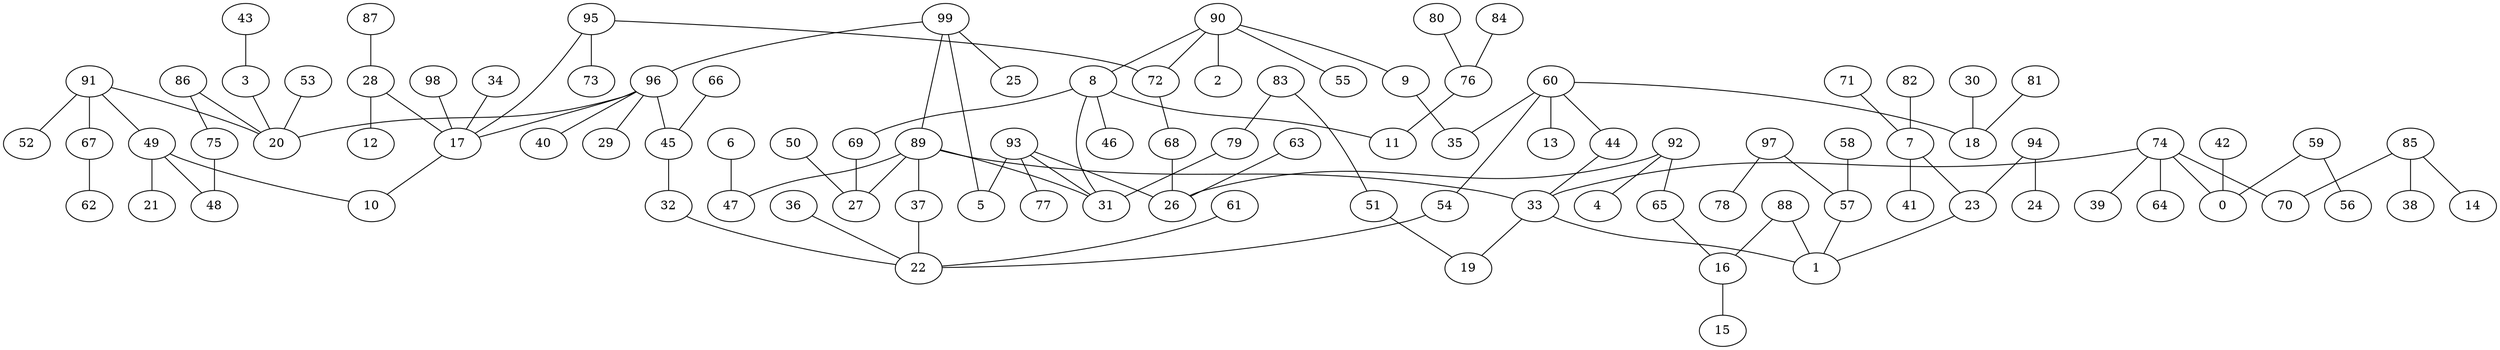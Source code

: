 digraph GG_graph {

subgraph G_graph {
edge [color = black]
"71" -> "7" [dir = none]
"82" -> "7" [dir = none]
"75" -> "48" [dir = none]
"42" -> "0" [dir = none]
"36" -> "22" [dir = none]
"97" -> "78" [dir = none]
"97" -> "57" [dir = none]
"16" -> "15" [dir = none]
"58" -> "57" [dir = none]
"30" -> "18" [dir = none]
"84" -> "76" [dir = none]
"80" -> "76" [dir = none]
"87" -> "28" [dir = none]
"66" -> "45" [dir = none]
"83" -> "51" [dir = none]
"9" -> "35" [dir = none]
"92" -> "4" [dir = none]
"92" -> "26" [dir = none]
"98" -> "17" [dir = none]
"89" -> "47" [dir = none]
"89" -> "37" [dir = none]
"89" -> "27" [dir = none]
"89" -> "31" [dir = none]
"89" -> "33" [dir = none]
"88" -> "16" [dir = none]
"88" -> "1" [dir = none]
"81" -> "18" [dir = none]
"95" -> "73" [dir = none]
"95" -> "17" [dir = none]
"91" -> "52" [dir = none]
"91" -> "49" [dir = none]
"91" -> "67" [dir = none]
"91" -> "20" [dir = none]
"37" -> "22" [dir = none]
"72" -> "68" [dir = none]
"53" -> "20" [dir = none]
"50" -> "27" [dir = none]
"59" -> "56" [dir = none]
"59" -> "0" [dir = none]
"67" -> "62" [dir = none]
"90" -> "55" [dir = none]
"90" -> "2" [dir = none]
"90" -> "72" [dir = none]
"90" -> "8" [dir = none]
"28" -> "12" [dir = none]
"28" -> "17" [dir = none]
"17" -> "10" [dir = none]
"60" -> "35" [dir = none]
"60" -> "18" [dir = none]
"60" -> "13" [dir = none]
"60" -> "44" [dir = none]
"6" -> "47" [dir = none]
"33" -> "19" [dir = none]
"33" -> "1" [dir = none]
"76" -> "11" [dir = none]
"94" -> "24" [dir = none]
"94" -> "23" [dir = none]
"99" -> "25" [dir = none]
"99" -> "96" [dir = none]
"99" -> "89" [dir = none]
"79" -> "31" [dir = none]
"45" -> "32" [dir = none]
"57" -> "1" [dir = none]
"93" -> "5" [dir = none]
"93" -> "77" [dir = none]
"93" -> "26" [dir = none]
"93" -> "31" [dir = none]
"74" -> "64" [dir = none]
"74" -> "39" [dir = none]
"74" -> "70" [dir = none]
"74" -> "0" [dir = none]
"74" -> "33" [dir = none]
"86" -> "20" [dir = none]
"85" -> "38" [dir = none]
"85" -> "14" [dir = none]
"85" -> "70" [dir = none]
"65" -> "16" [dir = none]
"7" -> "41" [dir = none]
"7" -> "23" [dir = none]
"49" -> "21" [dir = none]
"49" -> "48" [dir = none]
"61" -> "22" [dir = none]
"54" -> "22" [dir = none]
"44" -> "33" [dir = none]
"8" -> "46" [dir = none]
"8" -> "69" [dir = none]
"8" -> "11" [dir = none]
"8" -> "31" [dir = none]
"3" -> "20" [dir = none]
"23" -> "1" [dir = none]
"51" -> "19" [dir = none]
"43" -> "3" [dir = none]
"96" -> "45" [dir = none]
"96" -> "17" [dir = none]
"96" -> "29" [dir = none]
"96" -> "40" [dir = none]
"96" -> "20" [dir = none]
"34" -> "17" [dir = none]
"63" -> "26" [dir = none]
"83" -> "79" [dir = none]
"86" -> "75" [dir = none]
"49" -> "10" [dir = none]
"90" -> "9" [dir = none]
"60" -> "54" [dir = none]
"68" -> "26" [dir = none]
"99" -> "5" [dir = none]
"32" -> "22" [dir = none]
"92" -> "65" [dir = none]
"95" -> "72" [dir = none]
"69" -> "27" [dir = none]
}

}
